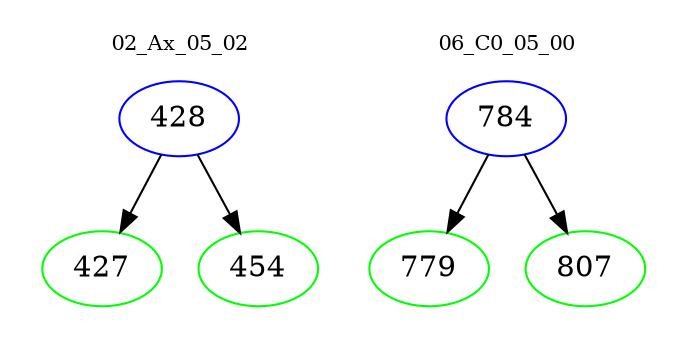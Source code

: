 digraph{
subgraph cluster_0 {
color = white
label = "02_Ax_05_02";
fontsize=10;
T0_428 [label="428", color="blue"]
T0_428 -> T0_427 [color="black"]
T0_427 [label="427", color="green"]
T0_428 -> T0_454 [color="black"]
T0_454 [label="454", color="green"]
}
subgraph cluster_1 {
color = white
label = "06_C0_05_00";
fontsize=10;
T1_784 [label="784", color="blue"]
T1_784 -> T1_779 [color="black"]
T1_779 [label="779", color="green"]
T1_784 -> T1_807 [color="black"]
T1_807 [label="807", color="green"]
}
}
